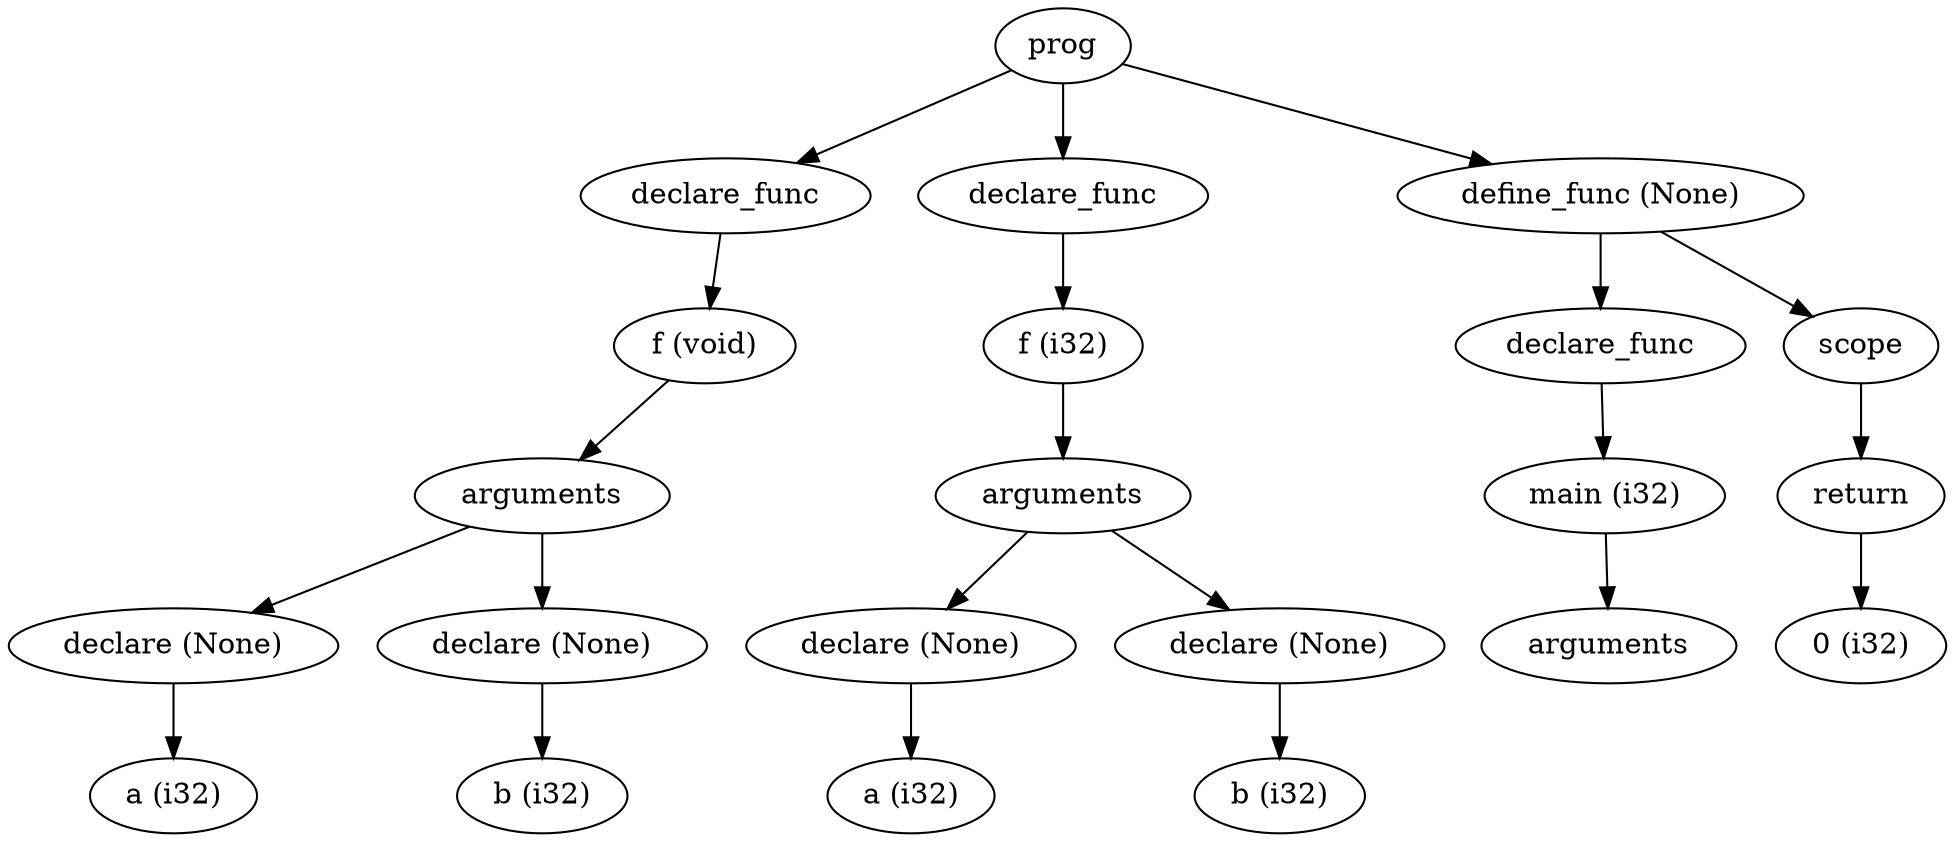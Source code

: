 digraph AST {
	node0[label="prog"]
	node1[label="declare_func"]
	node0->node1
	node2[label="f (void)"]
	node1->node2
	node3[label="arguments"]
	node2->node3
	node4[label="declare (None)"]
	node3->node4
	node5[label="a (i32)"]
	node4->node5
	node6[label="declare (None)"]
	node3->node6
	node7[label="b (i32)"]
	node6->node7
	node8[label="declare_func"]
	node0->node8
	node9[label="f (i32)"]
	node8->node9
	node10[label="arguments"]
	node9->node10
	node11[label="declare (None)"]
	node10->node11
	node12[label="a (i32)"]
	node11->node12
	node13[label="declare (None)"]
	node10->node13
	node14[label="b (i32)"]
	node13->node14
	node15[label="define_func (None)"]
	node0->node15
	node16[label="declare_func"]
	node15->node16
	node17[label="main (i32)"]
	node16->node17
	node18[label="arguments"]
	node17->node18
	node19[label="scope"]
	node15->node19
	node20[label="return"]
	node19->node20
	node21[label="0 (i32)"]
	node20->node21
}